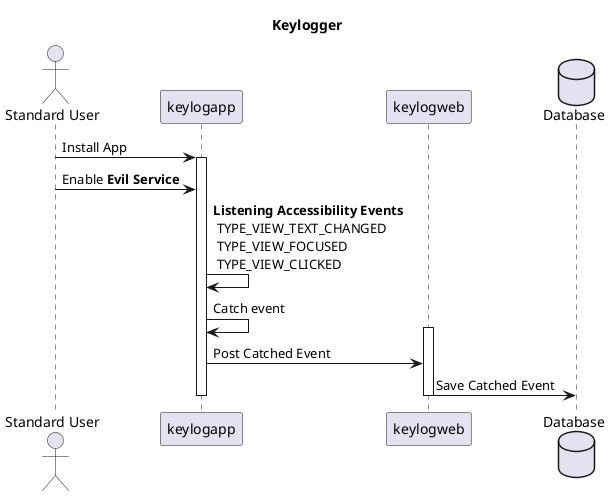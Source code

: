 @startuml
title Keylogger

actor user as "Standard User"
participant "keylogapp" as mobile
participant "keylogweb" as web
database "Database" as db

user -> mobile: Install App
activate mobile
user -> mobile: Enable **Evil Service**
mobile -> mobile: **Listening Accessibility Events** \n TYPE_VIEW_TEXT_CHANGED \n TYPE_VIEW_FOCUSED \n TYPE_VIEW_CLICKED
mobile -> mobile: Catch event

activate web
mobile -> web: Post Catched Event
web -> db: Save Catched Event

deactivate web
deactivate mobile
@enduml